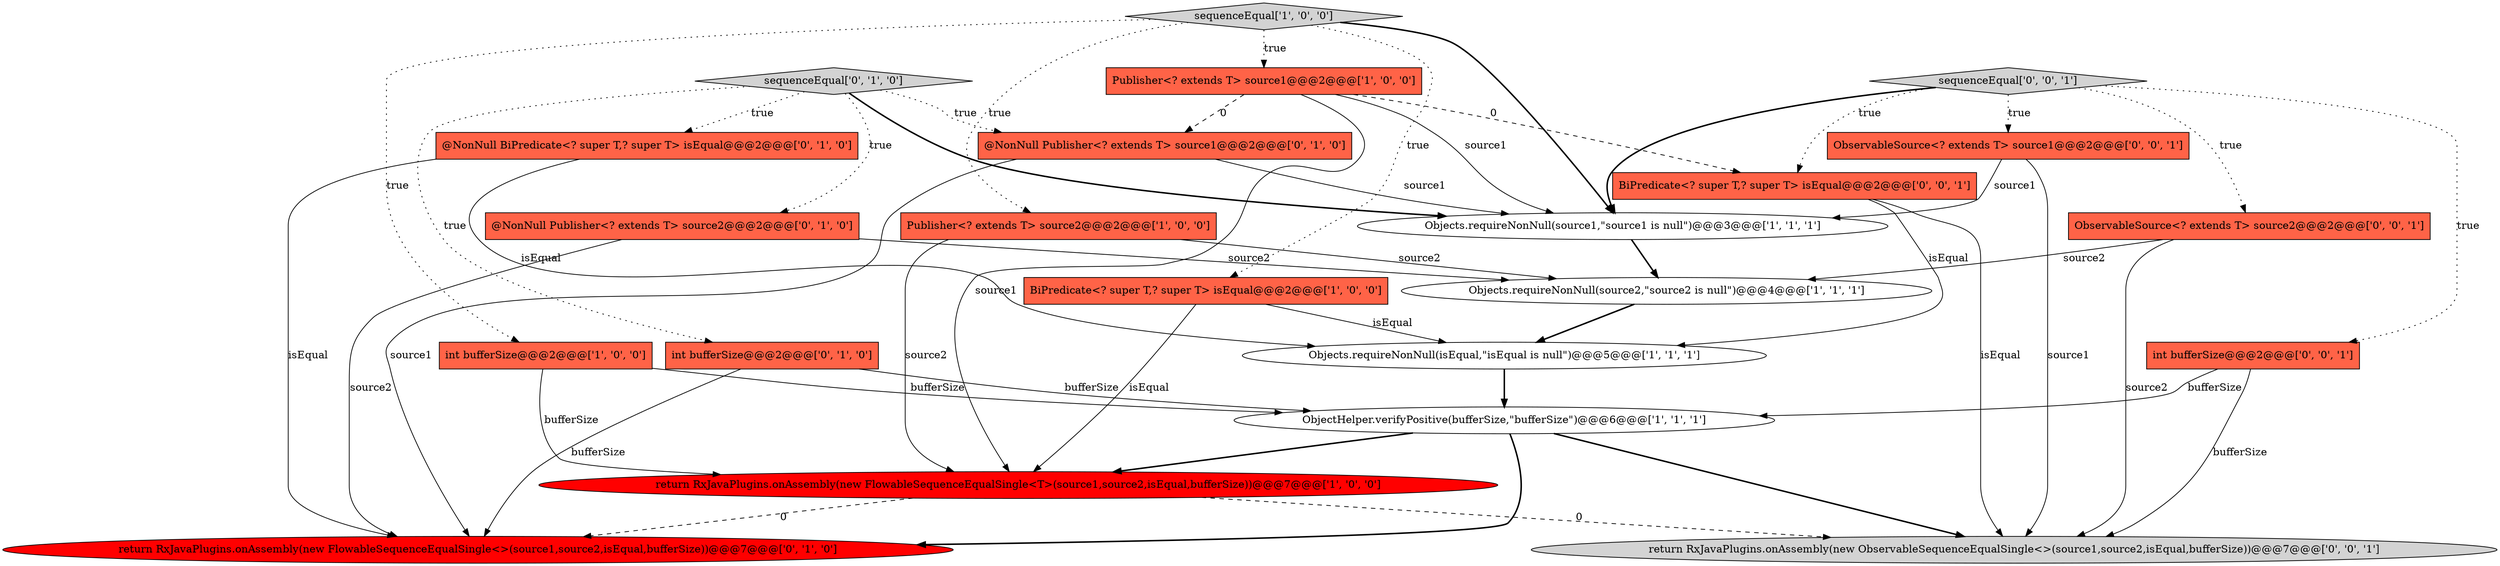 digraph {
12 [style = filled, label = "@NonNull BiPredicate<? super T,? super T> isEqual@@@2@@@['0', '1', '0']", fillcolor = tomato, shape = box image = "AAA0AAABBB2BBB"];
2 [style = filled, label = "BiPredicate<? super T,? super T> isEqual@@@2@@@['1', '0', '0']", fillcolor = tomato, shape = box image = "AAA0AAABBB1BBB"];
11 [style = filled, label = "int bufferSize@@@2@@@['0', '1', '0']", fillcolor = tomato, shape = box image = "AAA0AAABBB2BBB"];
14 [style = filled, label = "@NonNull Publisher<? extends T> source1@@@2@@@['0', '1', '0']", fillcolor = tomato, shape = box image = "AAA1AAABBB2BBB"];
3 [style = filled, label = "int bufferSize@@@2@@@['1', '0', '0']", fillcolor = tomato, shape = box image = "AAA0AAABBB1BBB"];
5 [style = filled, label = "Objects.requireNonNull(source1,\"source1 is null\")@@@3@@@['1', '1', '1']", fillcolor = white, shape = ellipse image = "AAA0AAABBB1BBB"];
19 [style = filled, label = "return RxJavaPlugins.onAssembly(new ObservableSequenceEqualSingle<>(source1,source2,isEqual,bufferSize))@@@7@@@['0', '0', '1']", fillcolor = lightgray, shape = ellipse image = "AAA0AAABBB3BBB"];
15 [style = filled, label = "return RxJavaPlugins.onAssembly(new FlowableSequenceEqualSingle<>(source1,source2,isEqual,bufferSize))@@@7@@@['0', '1', '0']", fillcolor = red, shape = ellipse image = "AAA1AAABBB2BBB"];
17 [style = filled, label = "ObservableSource<? extends T> source1@@@2@@@['0', '0', '1']", fillcolor = tomato, shape = box image = "AAA0AAABBB3BBB"];
6 [style = filled, label = "Objects.requireNonNull(isEqual,\"isEqual is null\")@@@5@@@['1', '1', '1']", fillcolor = white, shape = ellipse image = "AAA0AAABBB1BBB"];
4 [style = filled, label = "Objects.requireNonNull(source2,\"source2 is null\")@@@4@@@['1', '1', '1']", fillcolor = white, shape = ellipse image = "AAA0AAABBB1BBB"];
10 [style = filled, label = "sequenceEqual['0', '1', '0']", fillcolor = lightgray, shape = diamond image = "AAA0AAABBB2BBB"];
21 [style = filled, label = "sequenceEqual['0', '0', '1']", fillcolor = lightgray, shape = diamond image = "AAA0AAABBB3BBB"];
16 [style = filled, label = "ObservableSource<? extends T> source2@@@2@@@['0', '0', '1']", fillcolor = tomato, shape = box image = "AAA0AAABBB3BBB"];
18 [style = filled, label = "int bufferSize@@@2@@@['0', '0', '1']", fillcolor = tomato, shape = box image = "AAA0AAABBB3BBB"];
0 [style = filled, label = "Publisher<? extends T> source2@@@2@@@['1', '0', '0']", fillcolor = tomato, shape = box image = "AAA0AAABBB1BBB"];
20 [style = filled, label = "BiPredicate<? super T,? super T> isEqual@@@2@@@['0', '0', '1']", fillcolor = tomato, shape = box image = "AAA0AAABBB3BBB"];
9 [style = filled, label = "sequenceEqual['1', '0', '0']", fillcolor = lightgray, shape = diamond image = "AAA0AAABBB1BBB"];
1 [style = filled, label = "ObjectHelper.verifyPositive(bufferSize,\"bufferSize\")@@@6@@@['1', '1', '1']", fillcolor = white, shape = ellipse image = "AAA0AAABBB1BBB"];
13 [style = filled, label = "@NonNull Publisher<? extends T> source2@@@2@@@['0', '1', '0']", fillcolor = tomato, shape = box image = "AAA0AAABBB2BBB"];
7 [style = filled, label = "return RxJavaPlugins.onAssembly(new FlowableSequenceEqualSingle<T>(source1,source2,isEqual,bufferSize))@@@7@@@['1', '0', '0']", fillcolor = red, shape = ellipse image = "AAA1AAABBB1BBB"];
8 [style = filled, label = "Publisher<? extends T> source1@@@2@@@['1', '0', '0']", fillcolor = tomato, shape = box image = "AAA1AAABBB1BBB"];
3->7 [style = solid, label="bufferSize"];
12->6 [style = solid, label="isEqual"];
2->6 [style = solid, label="isEqual"];
10->12 [style = dotted, label="true"];
9->0 [style = dotted, label="true"];
21->20 [style = dotted, label="true"];
4->6 [style = bold, label=""];
21->18 [style = dotted, label="true"];
11->1 [style = solid, label="bufferSize"];
14->15 [style = solid, label="source1"];
1->15 [style = bold, label=""];
8->20 [style = dashed, label="0"];
20->6 [style = solid, label="isEqual"];
3->1 [style = solid, label="bufferSize"];
21->17 [style = dotted, label="true"];
8->14 [style = dashed, label="0"];
17->5 [style = solid, label="source1"];
20->19 [style = solid, label="isEqual"];
1->7 [style = bold, label=""];
12->15 [style = solid, label="isEqual"];
9->8 [style = dotted, label="true"];
10->14 [style = dotted, label="true"];
11->15 [style = solid, label="bufferSize"];
6->1 [style = bold, label=""];
21->5 [style = bold, label=""];
16->19 [style = solid, label="source2"];
2->7 [style = solid, label="isEqual"];
10->5 [style = bold, label=""];
10->13 [style = dotted, label="true"];
0->7 [style = solid, label="source2"];
10->11 [style = dotted, label="true"];
7->19 [style = dashed, label="0"];
9->2 [style = dotted, label="true"];
17->19 [style = solid, label="source1"];
5->4 [style = bold, label=""];
7->15 [style = dashed, label="0"];
13->4 [style = solid, label="source2"];
9->5 [style = bold, label=""];
18->19 [style = solid, label="bufferSize"];
0->4 [style = solid, label="source2"];
14->5 [style = solid, label="source1"];
21->16 [style = dotted, label="true"];
18->1 [style = solid, label="bufferSize"];
1->19 [style = bold, label=""];
8->7 [style = solid, label="source1"];
9->3 [style = dotted, label="true"];
8->5 [style = solid, label="source1"];
13->15 [style = solid, label="source2"];
16->4 [style = solid, label="source2"];
}
